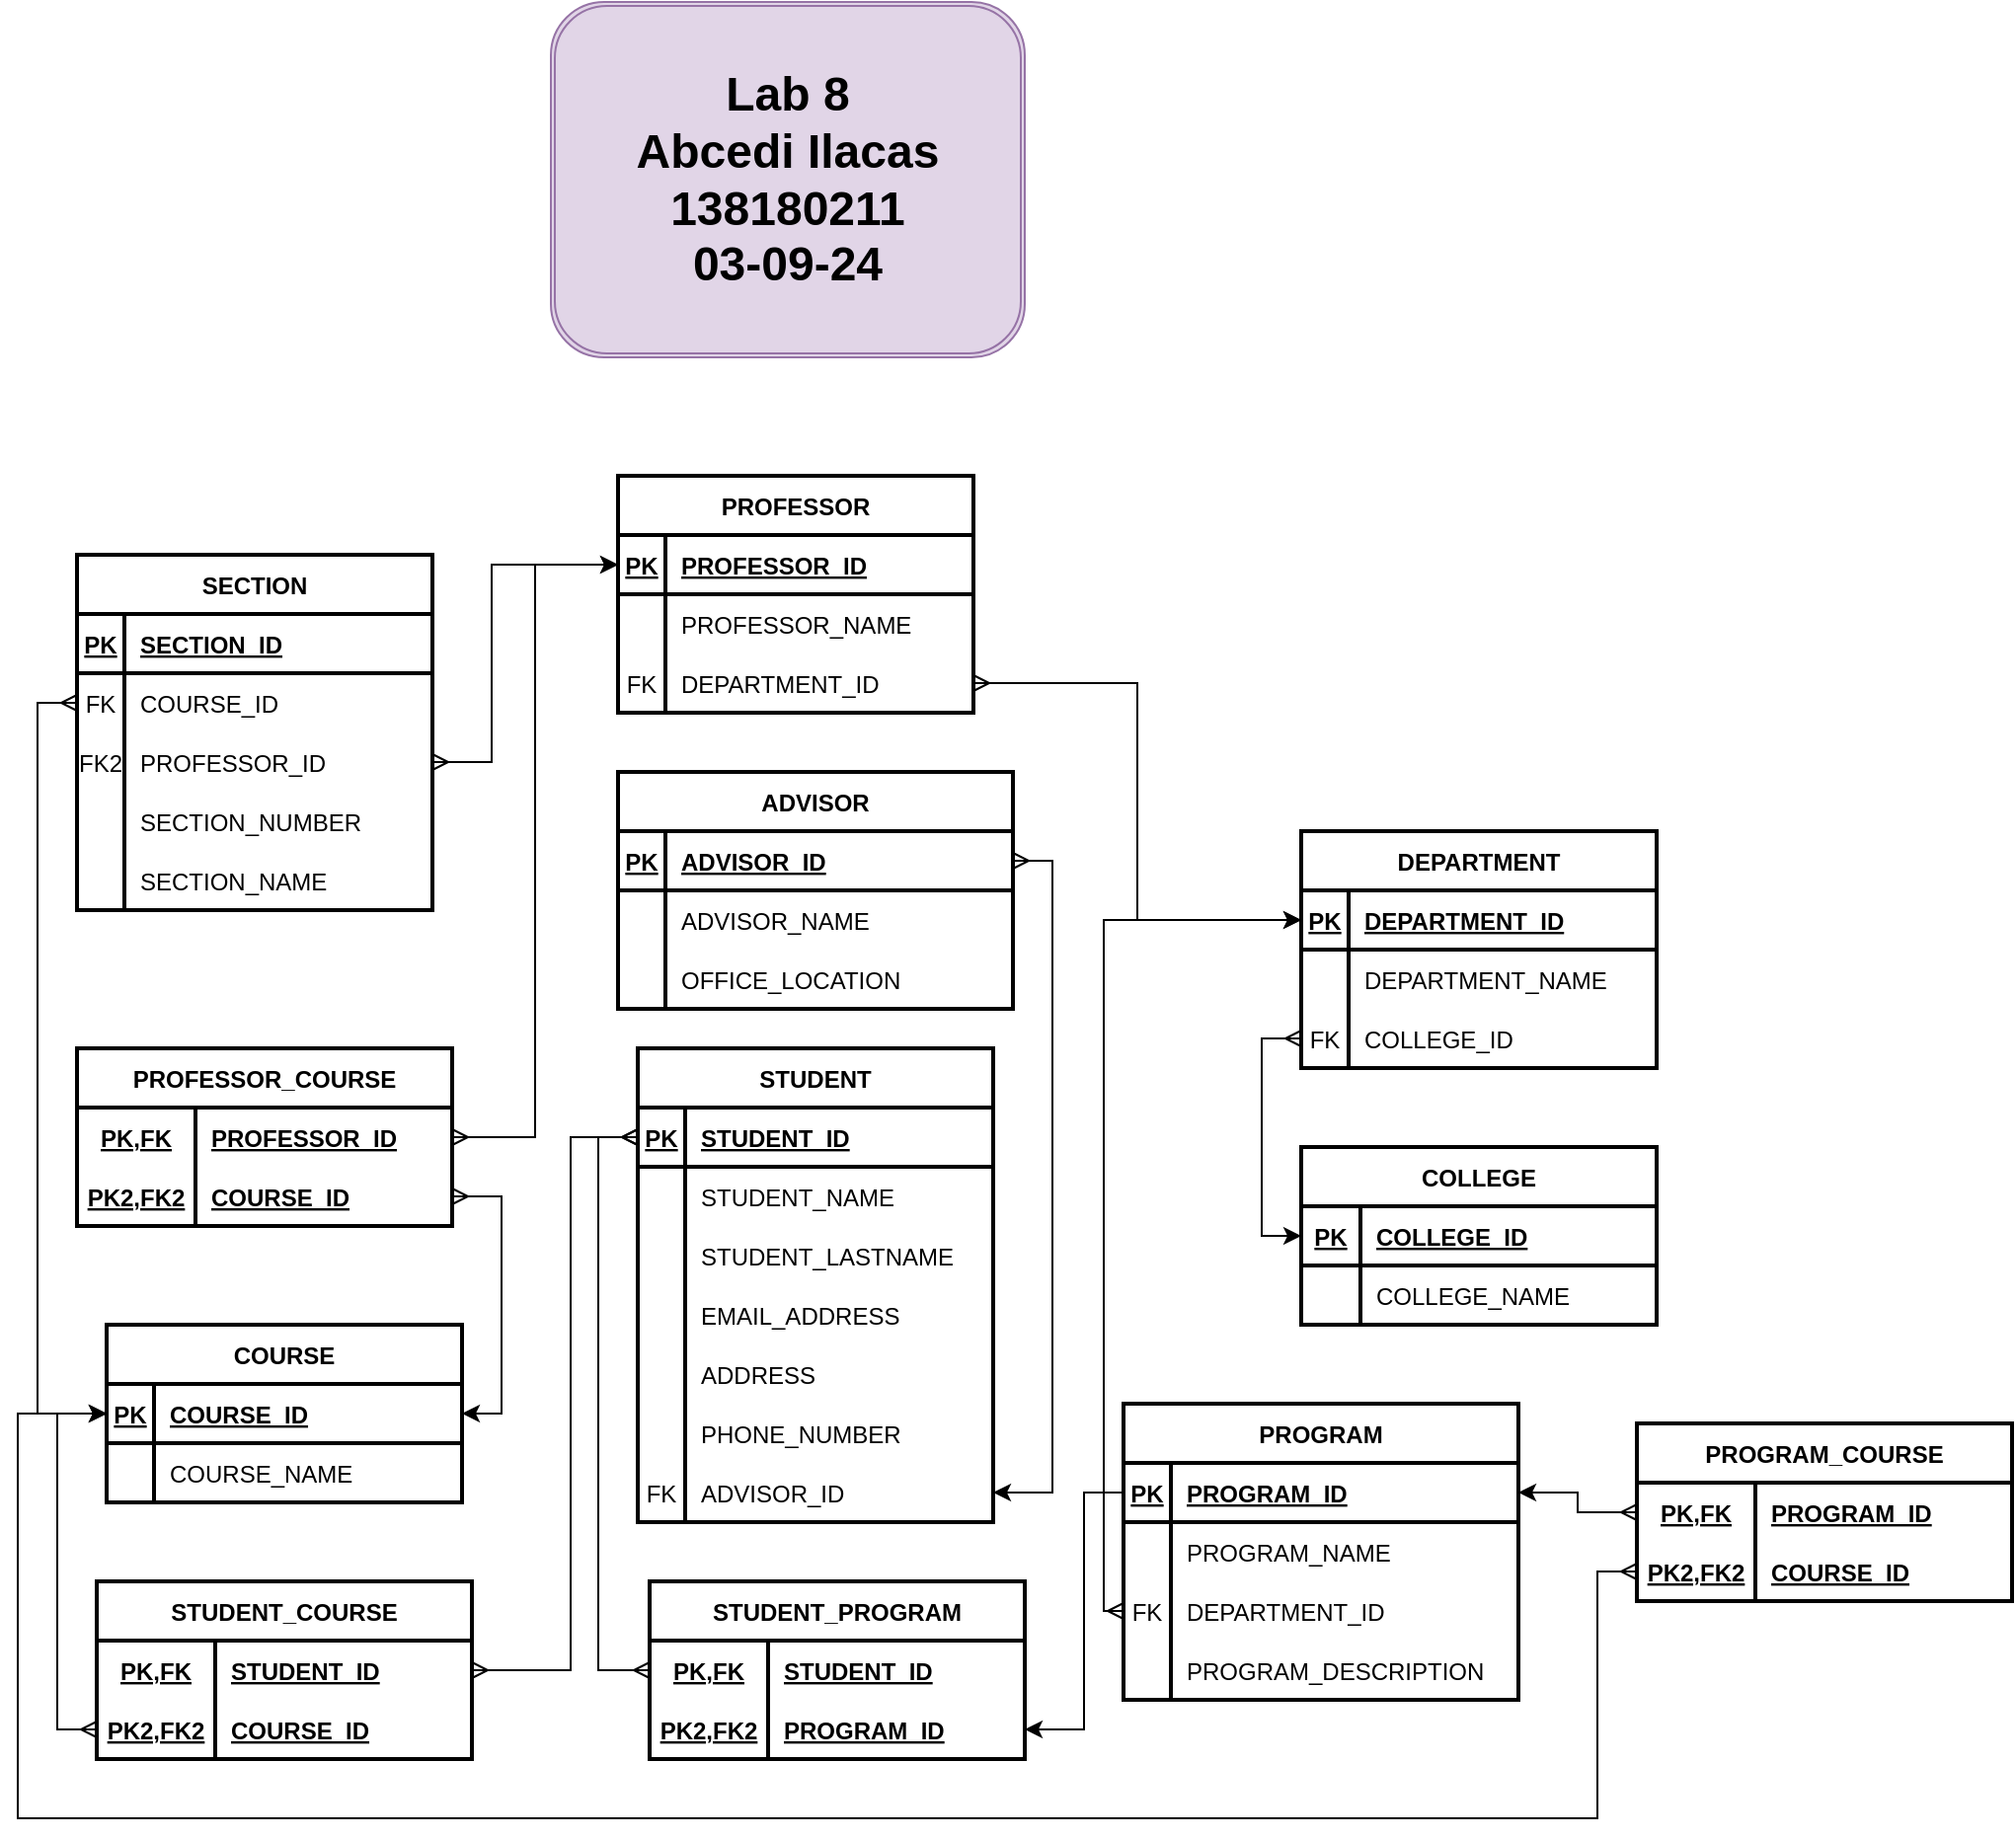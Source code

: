 <mxfile version="24.0.4" type="device">
  <diagram id="C5RBs43oDa-KdzZeNtuy" name="Page-1">
    <mxGraphModel dx="1646" dy="756" grid="1" gridSize="10" guides="1" tooltips="1" connect="1" arrows="1" fold="1" page="1" pageScale="1" pageWidth="827" pageHeight="1169" math="0" shadow="0">
      <root>
        <mxCell id="WIyWlLk6GJQsqaUBKTNV-0" />
        <mxCell id="WIyWlLk6GJQsqaUBKTNV-1" parent="WIyWlLk6GJQsqaUBKTNV-0" />
        <mxCell id="GXKGaHelufRO0PGXP1pO-20" value="&lt;h1&gt;Lab 8&lt;br&gt;Abcedi Ilacas&lt;br&gt;138180211&lt;br&gt;03-09-24&lt;/h1&gt;" style="shape=ext;double=1;rounded=1;whiteSpace=wrap;html=1;fillColor=#e1d5e7;strokeColor=#9673a6;fontStyle=0" parent="WIyWlLk6GJQsqaUBKTNV-1" vertex="1">
          <mxGeometry x="650" y="40" width="240" height="180" as="geometry" />
        </mxCell>
        <mxCell id="GXKGaHelufRO0PGXP1pO-171" value="COLLEGE" style="shape=table;startSize=30;container=1;collapsible=1;childLayout=tableLayout;fixedRows=1;rowLines=0;fontStyle=1;align=center;resizeLast=1;fontSize=12;strokeWidth=2;fillColor=none;" parent="WIyWlLk6GJQsqaUBKTNV-1" vertex="1">
          <mxGeometry x="1030" y="620" width="180" height="90" as="geometry" />
        </mxCell>
        <mxCell id="GXKGaHelufRO0PGXP1pO-172" value="" style="shape=tableRow;horizontal=0;startSize=0;swimlaneHead=0;swimlaneBody=0;fillColor=none;collapsible=0;dropTarget=0;points=[[0,0.5],[1,0.5]];portConstraint=eastwest;top=0;left=0;right=0;bottom=1;fontSize=12;strokeWidth=2;fontStyle=1" parent="GXKGaHelufRO0PGXP1pO-171" vertex="1">
          <mxGeometry y="30" width="180" height="30" as="geometry" />
        </mxCell>
        <mxCell id="GXKGaHelufRO0PGXP1pO-173" value="PK" style="shape=partialRectangle;connectable=0;fillColor=none;top=0;left=0;bottom=0;right=0;fontStyle=5;overflow=hidden;fontSize=12;strokeWidth=2;" parent="GXKGaHelufRO0PGXP1pO-172" vertex="1">
          <mxGeometry width="30" height="30" as="geometry">
            <mxRectangle width="30" height="30" as="alternateBounds" />
          </mxGeometry>
        </mxCell>
        <mxCell id="GXKGaHelufRO0PGXP1pO-174" value="COLLEGE_ID" style="shape=partialRectangle;connectable=0;fillColor=none;top=0;left=0;bottom=0;right=0;align=left;spacingLeft=6;fontStyle=5;overflow=hidden;fontSize=12;strokeWidth=2;" parent="GXKGaHelufRO0PGXP1pO-172" vertex="1">
          <mxGeometry x="30" width="150" height="30" as="geometry">
            <mxRectangle width="150" height="30" as="alternateBounds" />
          </mxGeometry>
        </mxCell>
        <mxCell id="GXKGaHelufRO0PGXP1pO-175" value="" style="shape=tableRow;horizontal=0;startSize=0;swimlaneHead=0;swimlaneBody=0;fillColor=none;collapsible=0;dropTarget=0;points=[[0,0.5],[1,0.5]];portConstraint=eastwest;top=0;left=0;right=0;bottom=0;fontSize=12;strokeWidth=2;fontStyle=0" parent="GXKGaHelufRO0PGXP1pO-171" vertex="1">
          <mxGeometry y="60" width="180" height="30" as="geometry" />
        </mxCell>
        <mxCell id="GXKGaHelufRO0PGXP1pO-176" value="" style="shape=partialRectangle;connectable=0;fillColor=none;top=0;left=0;bottom=0;right=0;editable=1;overflow=hidden;fontSize=12;strokeWidth=2;fontStyle=0" parent="GXKGaHelufRO0PGXP1pO-175" vertex="1">
          <mxGeometry width="30" height="30" as="geometry">
            <mxRectangle width="30" height="30" as="alternateBounds" />
          </mxGeometry>
        </mxCell>
        <mxCell id="GXKGaHelufRO0PGXP1pO-177" value="COLLEGE_NAME" style="shape=partialRectangle;connectable=0;fillColor=none;top=0;left=0;bottom=0;right=0;align=left;spacingLeft=6;overflow=hidden;fontSize=12;strokeWidth=2;fontStyle=0" parent="GXKGaHelufRO0PGXP1pO-175" vertex="1">
          <mxGeometry x="30" width="150" height="30" as="geometry">
            <mxRectangle width="150" height="30" as="alternateBounds" />
          </mxGeometry>
        </mxCell>
        <mxCell id="D0EyxFfddlVnasIQe5Lu-25" value="DEPARTMENT" style="shape=table;startSize=30;container=1;collapsible=1;childLayout=tableLayout;fixedRows=1;rowLines=0;fontStyle=1;align=center;resizeLast=1;strokeWidth=2;fillColor=none;" parent="WIyWlLk6GJQsqaUBKTNV-1" vertex="1">
          <mxGeometry x="1030" y="460" width="180" height="120.0" as="geometry" />
        </mxCell>
        <mxCell id="D0EyxFfddlVnasIQe5Lu-26" value="" style="shape=tableRow;horizontal=0;startSize=0;swimlaneHead=0;swimlaneBody=0;fillColor=none;collapsible=0;dropTarget=0;points=[[0,0.5],[1,0.5]];portConstraint=eastwest;top=0;left=0;right=0;bottom=1;strokeWidth=2;fontStyle=0" parent="D0EyxFfddlVnasIQe5Lu-25" vertex="1">
          <mxGeometry y="30" width="180" height="30" as="geometry" />
        </mxCell>
        <mxCell id="D0EyxFfddlVnasIQe5Lu-27" value="PK" style="shape=partialRectangle;connectable=0;fillColor=none;top=0;left=0;bottom=0;right=0;fontStyle=5;overflow=hidden;strokeWidth=2;" parent="D0EyxFfddlVnasIQe5Lu-26" vertex="1">
          <mxGeometry width="24" height="30" as="geometry">
            <mxRectangle width="24" height="30" as="alternateBounds" />
          </mxGeometry>
        </mxCell>
        <mxCell id="D0EyxFfddlVnasIQe5Lu-28" value="DEPARTMENT_ID" style="shape=partialRectangle;connectable=0;fillColor=none;top=0;left=0;bottom=0;right=0;align=left;spacingLeft=6;fontStyle=5;overflow=hidden;strokeWidth=2;" parent="D0EyxFfddlVnasIQe5Lu-26" vertex="1">
          <mxGeometry x="24" width="156" height="30" as="geometry">
            <mxRectangle width="156" height="30" as="alternateBounds" />
          </mxGeometry>
        </mxCell>
        <mxCell id="D0EyxFfddlVnasIQe5Lu-29" value="" style="shape=tableRow;horizontal=0;startSize=0;swimlaneHead=0;swimlaneBody=0;fillColor=none;collapsible=0;dropTarget=0;points=[[0,0.5],[1,0.5]];portConstraint=eastwest;top=0;left=0;right=0;bottom=0;strokeWidth=2;fontStyle=0" parent="D0EyxFfddlVnasIQe5Lu-25" vertex="1">
          <mxGeometry y="60" width="180" height="30" as="geometry" />
        </mxCell>
        <mxCell id="D0EyxFfddlVnasIQe5Lu-30" value="" style="shape=partialRectangle;connectable=0;fillColor=none;top=0;left=0;bottom=0;right=0;editable=1;overflow=hidden;strokeWidth=2;fontStyle=0" parent="D0EyxFfddlVnasIQe5Lu-29" vertex="1">
          <mxGeometry width="24" height="30" as="geometry">
            <mxRectangle width="24" height="30" as="alternateBounds" />
          </mxGeometry>
        </mxCell>
        <mxCell id="D0EyxFfddlVnasIQe5Lu-31" value="DEPARTMENT_NAME" style="shape=partialRectangle;connectable=0;fillColor=none;top=0;left=0;bottom=0;right=0;align=left;spacingLeft=6;overflow=hidden;strokeWidth=2;fontStyle=0" parent="D0EyxFfddlVnasIQe5Lu-29" vertex="1">
          <mxGeometry x="24" width="156" height="30" as="geometry">
            <mxRectangle width="156" height="30" as="alternateBounds" />
          </mxGeometry>
        </mxCell>
        <mxCell id="D0EyxFfddlVnasIQe5Lu-32" value="" style="shape=tableRow;horizontal=0;startSize=0;swimlaneHead=0;swimlaneBody=0;fillColor=none;collapsible=0;dropTarget=0;points=[[0,0.5],[1,0.5]];portConstraint=eastwest;top=0;left=0;right=0;bottom=0;strokeWidth=2;fontStyle=0" parent="D0EyxFfddlVnasIQe5Lu-25" vertex="1">
          <mxGeometry y="90" width="180" height="30" as="geometry" />
        </mxCell>
        <mxCell id="D0EyxFfddlVnasIQe5Lu-33" value="FK" style="shape=partialRectangle;connectable=0;fillColor=none;top=0;left=0;bottom=0;right=0;editable=1;overflow=hidden;strokeWidth=2;fontStyle=0" parent="D0EyxFfddlVnasIQe5Lu-32" vertex="1">
          <mxGeometry width="24" height="30" as="geometry">
            <mxRectangle width="24" height="30" as="alternateBounds" />
          </mxGeometry>
        </mxCell>
        <mxCell id="D0EyxFfddlVnasIQe5Lu-34" value="COLLEGE_ID" style="shape=partialRectangle;connectable=0;fillColor=none;top=0;left=0;bottom=0;right=0;align=left;spacingLeft=6;overflow=hidden;strokeWidth=2;fontStyle=0" parent="D0EyxFfddlVnasIQe5Lu-32" vertex="1">
          <mxGeometry x="24" width="156" height="30" as="geometry">
            <mxRectangle width="156" height="30" as="alternateBounds" />
          </mxGeometry>
        </mxCell>
        <mxCell id="D0EyxFfddlVnasIQe5Lu-57" value="PROFESSOR" style="shape=table;startSize=30;container=1;collapsible=1;childLayout=tableLayout;fixedRows=1;rowLines=0;fontStyle=1;align=center;resizeLast=1;strokeWidth=2;fillColor=none;" parent="WIyWlLk6GJQsqaUBKTNV-1" vertex="1">
          <mxGeometry x="684" y="280" width="180" height="120.0" as="geometry" />
        </mxCell>
        <mxCell id="D0EyxFfddlVnasIQe5Lu-58" value="" style="shape=tableRow;horizontal=0;startSize=0;swimlaneHead=0;swimlaneBody=0;fillColor=none;collapsible=0;dropTarget=0;points=[[0,0.5],[1,0.5]];portConstraint=eastwest;top=0;left=0;right=0;bottom=1;strokeWidth=2;fontStyle=0" parent="D0EyxFfddlVnasIQe5Lu-57" vertex="1">
          <mxGeometry y="30" width="180" height="30" as="geometry" />
        </mxCell>
        <mxCell id="D0EyxFfddlVnasIQe5Lu-59" value="PK" style="shape=partialRectangle;connectable=0;fillColor=none;top=0;left=0;bottom=0;right=0;fontStyle=5;overflow=hidden;strokeWidth=2;" parent="D0EyxFfddlVnasIQe5Lu-58" vertex="1">
          <mxGeometry width="24" height="30" as="geometry">
            <mxRectangle width="24" height="30" as="alternateBounds" />
          </mxGeometry>
        </mxCell>
        <mxCell id="D0EyxFfddlVnasIQe5Lu-60" value="PROFESSOR_ID" style="shape=partialRectangle;connectable=0;fillColor=none;top=0;left=0;bottom=0;right=0;align=left;spacingLeft=6;fontStyle=5;overflow=hidden;strokeWidth=2;" parent="D0EyxFfddlVnasIQe5Lu-58" vertex="1">
          <mxGeometry x="24" width="156" height="30" as="geometry">
            <mxRectangle width="156" height="30" as="alternateBounds" />
          </mxGeometry>
        </mxCell>
        <mxCell id="D0EyxFfddlVnasIQe5Lu-61" value="" style="shape=tableRow;horizontal=0;startSize=0;swimlaneHead=0;swimlaneBody=0;fillColor=none;collapsible=0;dropTarget=0;points=[[0,0.5],[1,0.5]];portConstraint=eastwest;top=0;left=0;right=0;bottom=0;strokeWidth=2;fontStyle=0" parent="D0EyxFfddlVnasIQe5Lu-57" vertex="1">
          <mxGeometry y="60" width="180" height="30" as="geometry" />
        </mxCell>
        <mxCell id="D0EyxFfddlVnasIQe5Lu-62" value="" style="shape=partialRectangle;connectable=0;fillColor=none;top=0;left=0;bottom=0;right=0;editable=1;overflow=hidden;strokeWidth=2;fontStyle=0" parent="D0EyxFfddlVnasIQe5Lu-61" vertex="1">
          <mxGeometry width="24" height="30" as="geometry">
            <mxRectangle width="24" height="30" as="alternateBounds" />
          </mxGeometry>
        </mxCell>
        <mxCell id="D0EyxFfddlVnasIQe5Lu-63" value="PROFESSOR_NAME" style="shape=partialRectangle;connectable=0;fillColor=none;top=0;left=0;bottom=0;right=0;align=left;spacingLeft=6;overflow=hidden;strokeWidth=2;fontStyle=0" parent="D0EyxFfddlVnasIQe5Lu-61" vertex="1">
          <mxGeometry x="24" width="156" height="30" as="geometry">
            <mxRectangle width="156" height="30" as="alternateBounds" />
          </mxGeometry>
        </mxCell>
        <mxCell id="D0EyxFfddlVnasIQe5Lu-64" value="" style="shape=tableRow;horizontal=0;startSize=0;swimlaneHead=0;swimlaneBody=0;fillColor=none;collapsible=0;dropTarget=0;points=[[0,0.5],[1,0.5]];portConstraint=eastwest;top=0;left=0;right=0;bottom=0;strokeWidth=2;fontStyle=0" parent="D0EyxFfddlVnasIQe5Lu-57" vertex="1">
          <mxGeometry y="90" width="180" height="30" as="geometry" />
        </mxCell>
        <mxCell id="D0EyxFfddlVnasIQe5Lu-65" value="FK" style="shape=partialRectangle;connectable=0;fillColor=none;top=0;left=0;bottom=0;right=0;editable=1;overflow=hidden;strokeWidth=2;fontStyle=0" parent="D0EyxFfddlVnasIQe5Lu-64" vertex="1">
          <mxGeometry width="24" height="30" as="geometry">
            <mxRectangle width="24" height="30" as="alternateBounds" />
          </mxGeometry>
        </mxCell>
        <mxCell id="D0EyxFfddlVnasIQe5Lu-66" value="DEPARTMENT_ID" style="shape=partialRectangle;connectable=0;fillColor=none;top=0;left=0;bottom=0;right=0;align=left;spacingLeft=6;overflow=hidden;strokeWidth=2;fontStyle=0" parent="D0EyxFfddlVnasIQe5Lu-64" vertex="1">
          <mxGeometry x="24" width="156" height="30" as="geometry">
            <mxRectangle width="156" height="30" as="alternateBounds" />
          </mxGeometry>
        </mxCell>
        <mxCell id="D0EyxFfddlVnasIQe5Lu-117" value="SECTION" style="shape=table;startSize=30;container=1;collapsible=1;childLayout=tableLayout;fixedRows=1;rowLines=0;fontStyle=1;align=center;resizeLast=1;strokeWidth=2;fillColor=none;movable=1;resizable=1;rotatable=1;deletable=1;editable=1;locked=0;connectable=1;" parent="WIyWlLk6GJQsqaUBKTNV-1" vertex="1">
          <mxGeometry x="410" y="320" width="180" height="180.0" as="geometry" />
        </mxCell>
        <mxCell id="D0EyxFfddlVnasIQe5Lu-118" value="" style="shape=tableRow;horizontal=0;startSize=0;swimlaneHead=0;swimlaneBody=0;fillColor=none;collapsible=0;dropTarget=0;points=[[0,0.5],[1,0.5]];portConstraint=eastwest;top=0;left=0;right=0;bottom=1;strokeWidth=2;fontStyle=0;movable=1;resizable=1;rotatable=1;deletable=1;editable=1;locked=0;connectable=1;" parent="D0EyxFfddlVnasIQe5Lu-117" vertex="1">
          <mxGeometry y="30" width="180" height="30" as="geometry" />
        </mxCell>
        <mxCell id="D0EyxFfddlVnasIQe5Lu-119" value="PK" style="shape=partialRectangle;connectable=1;fillColor=none;top=0;left=0;bottom=0;right=0;fontStyle=5;overflow=hidden;strokeWidth=2;movable=1;resizable=1;rotatable=1;deletable=1;editable=1;locked=0;" parent="D0EyxFfddlVnasIQe5Lu-118" vertex="1">
          <mxGeometry width="24" height="30" as="geometry">
            <mxRectangle width="24" height="30" as="alternateBounds" />
          </mxGeometry>
        </mxCell>
        <mxCell id="D0EyxFfddlVnasIQe5Lu-120" value="SECTION_ID" style="shape=partialRectangle;connectable=1;fillColor=none;top=0;left=0;bottom=0;right=0;align=left;spacingLeft=6;fontStyle=5;overflow=hidden;strokeWidth=2;movable=1;resizable=1;rotatable=1;deletable=1;editable=1;locked=0;" parent="D0EyxFfddlVnasIQe5Lu-118" vertex="1">
          <mxGeometry x="24" width="156" height="30" as="geometry">
            <mxRectangle width="156" height="30" as="alternateBounds" />
          </mxGeometry>
        </mxCell>
        <mxCell id="D0EyxFfddlVnasIQe5Lu-121" value="" style="shape=tableRow;horizontal=0;startSize=0;swimlaneHead=0;swimlaneBody=0;fillColor=none;collapsible=0;dropTarget=0;points=[[0,0.5],[1,0.5]];portConstraint=eastwest;top=0;left=0;right=0;bottom=0;strokeWidth=2;fontStyle=0;movable=1;resizable=1;rotatable=1;deletable=1;editable=1;locked=0;connectable=1;" parent="D0EyxFfddlVnasIQe5Lu-117" vertex="1">
          <mxGeometry y="60" width="180" height="30" as="geometry" />
        </mxCell>
        <mxCell id="D0EyxFfddlVnasIQe5Lu-122" value="FK" style="shape=partialRectangle;connectable=1;fillColor=none;top=0;left=0;bottom=0;right=0;editable=1;overflow=hidden;strokeWidth=2;fontStyle=0;movable=1;resizable=1;rotatable=1;deletable=1;locked=0;" parent="D0EyxFfddlVnasIQe5Lu-121" vertex="1">
          <mxGeometry width="24" height="30" as="geometry">
            <mxRectangle width="24" height="30" as="alternateBounds" />
          </mxGeometry>
        </mxCell>
        <mxCell id="D0EyxFfddlVnasIQe5Lu-123" value="COURSE_ID" style="shape=partialRectangle;connectable=1;fillColor=none;top=0;left=0;bottom=0;right=0;align=left;spacingLeft=6;overflow=hidden;strokeWidth=2;fontStyle=0;movable=1;resizable=1;rotatable=1;deletable=1;editable=1;locked=0;" parent="D0EyxFfddlVnasIQe5Lu-121" vertex="1">
          <mxGeometry x="24" width="156" height="30" as="geometry">
            <mxRectangle width="156" height="30" as="alternateBounds" />
          </mxGeometry>
        </mxCell>
        <mxCell id="D0EyxFfddlVnasIQe5Lu-124" value="" style="shape=tableRow;horizontal=0;startSize=0;swimlaneHead=0;swimlaneBody=0;fillColor=none;collapsible=0;dropTarget=0;points=[[0,0.5],[1,0.5]];portConstraint=eastwest;top=0;left=0;right=0;bottom=0;strokeWidth=2;fontStyle=0;movable=1;resizable=1;rotatable=1;deletable=1;editable=1;locked=0;connectable=1;" parent="D0EyxFfddlVnasIQe5Lu-117" vertex="1">
          <mxGeometry y="90" width="180" height="30" as="geometry" />
        </mxCell>
        <mxCell id="D0EyxFfddlVnasIQe5Lu-125" value="FK2" style="shape=partialRectangle;connectable=1;fillColor=none;top=0;left=0;bottom=0;right=0;editable=1;overflow=hidden;strokeWidth=2;fontStyle=0;movable=1;resizable=1;rotatable=1;deletable=1;locked=0;" parent="D0EyxFfddlVnasIQe5Lu-124" vertex="1">
          <mxGeometry width="24" height="30" as="geometry">
            <mxRectangle width="24" height="30" as="alternateBounds" />
          </mxGeometry>
        </mxCell>
        <mxCell id="D0EyxFfddlVnasIQe5Lu-126" value="PROFESSOR_ID" style="shape=partialRectangle;connectable=1;fillColor=none;top=0;left=0;bottom=0;right=0;align=left;spacingLeft=6;overflow=hidden;strokeWidth=2;fontStyle=0;movable=1;resizable=1;rotatable=1;deletable=1;editable=1;locked=0;" parent="D0EyxFfddlVnasIQe5Lu-124" vertex="1">
          <mxGeometry x="24" width="156" height="30" as="geometry">
            <mxRectangle width="156" height="30" as="alternateBounds" />
          </mxGeometry>
        </mxCell>
        <mxCell id="D0EyxFfddlVnasIQe5Lu-127" value="" style="shape=tableRow;horizontal=0;startSize=0;swimlaneHead=0;swimlaneBody=0;fillColor=none;collapsible=0;dropTarget=0;points=[[0,0.5],[1,0.5]];portConstraint=eastwest;top=0;left=0;right=0;bottom=0;strokeWidth=2;fontStyle=0;movable=1;resizable=1;rotatable=1;deletable=1;editable=1;locked=0;connectable=1;" parent="D0EyxFfddlVnasIQe5Lu-117" vertex="1">
          <mxGeometry y="120" width="180" height="30" as="geometry" />
        </mxCell>
        <mxCell id="D0EyxFfddlVnasIQe5Lu-128" value="" style="shape=partialRectangle;connectable=1;fillColor=none;top=0;left=0;bottom=0;right=0;editable=1;overflow=hidden;strokeWidth=2;fontStyle=0;movable=1;resizable=1;rotatable=1;deletable=1;locked=0;" parent="D0EyxFfddlVnasIQe5Lu-127" vertex="1">
          <mxGeometry width="24" height="30" as="geometry">
            <mxRectangle width="24" height="30" as="alternateBounds" />
          </mxGeometry>
        </mxCell>
        <mxCell id="D0EyxFfddlVnasIQe5Lu-129" value="SECTION_NUMBER" style="shape=partialRectangle;connectable=1;fillColor=none;top=0;left=0;bottom=0;right=0;align=left;spacingLeft=6;overflow=hidden;strokeWidth=2;fontStyle=0;movable=1;resizable=1;rotatable=1;deletable=1;editable=1;locked=0;" parent="D0EyxFfddlVnasIQe5Lu-127" vertex="1">
          <mxGeometry x="24" width="156" height="30" as="geometry">
            <mxRectangle width="156" height="30" as="alternateBounds" />
          </mxGeometry>
        </mxCell>
        <mxCell id="D0EyxFfddlVnasIQe5Lu-130" value="" style="shape=tableRow;horizontal=0;startSize=0;swimlaneHead=0;swimlaneBody=0;fillColor=none;collapsible=0;dropTarget=0;points=[[0,0.5],[1,0.5]];portConstraint=eastwest;top=0;left=0;right=0;bottom=0;strokeWidth=2;fontStyle=0;movable=1;resizable=1;rotatable=1;deletable=1;editable=1;locked=0;connectable=1;" parent="D0EyxFfddlVnasIQe5Lu-117" vertex="1">
          <mxGeometry y="150" width="180" height="30" as="geometry" />
        </mxCell>
        <mxCell id="D0EyxFfddlVnasIQe5Lu-131" value="" style="shape=partialRectangle;connectable=1;fillColor=none;top=0;left=0;bottom=0;right=0;editable=1;overflow=hidden;strokeWidth=2;fontStyle=0;movable=1;resizable=1;rotatable=1;deletable=1;locked=0;" parent="D0EyxFfddlVnasIQe5Lu-130" vertex="1">
          <mxGeometry width="24" height="30" as="geometry">
            <mxRectangle width="24" height="30" as="alternateBounds" />
          </mxGeometry>
        </mxCell>
        <mxCell id="D0EyxFfddlVnasIQe5Lu-132" value="SECTION_NAME" style="shape=partialRectangle;connectable=1;fillColor=none;top=0;left=0;bottom=0;right=0;align=left;spacingLeft=6;overflow=hidden;strokeWidth=2;fontStyle=0;movable=1;resizable=1;rotatable=1;deletable=1;editable=1;locked=0;" parent="D0EyxFfddlVnasIQe5Lu-130" vertex="1">
          <mxGeometry x="24" width="156" height="30" as="geometry">
            <mxRectangle width="156" height="30" as="alternateBounds" />
          </mxGeometry>
        </mxCell>
        <mxCell id="D0EyxFfddlVnasIQe5Lu-189" value="PROGRAM" style="shape=table;startSize=30;container=1;collapsible=1;childLayout=tableLayout;fixedRows=1;rowLines=0;fontStyle=1;align=center;resizeLast=1;strokeWidth=2;fillColor=none;movable=1;resizable=1;rotatable=1;deletable=1;editable=1;locked=0;connectable=1;" parent="WIyWlLk6GJQsqaUBKTNV-1" vertex="1">
          <mxGeometry x="940" y="750" width="200" height="150" as="geometry" />
        </mxCell>
        <mxCell id="D0EyxFfddlVnasIQe5Lu-190" value="" style="shape=tableRow;horizontal=0;startSize=0;swimlaneHead=0;swimlaneBody=0;fillColor=none;collapsible=0;dropTarget=0;points=[[0,0.5],[1,0.5]];portConstraint=eastwest;top=0;left=0;right=0;bottom=1;strokeWidth=2;fontStyle=0;movable=1;resizable=1;rotatable=1;deletable=1;editable=1;locked=0;connectable=1;" parent="D0EyxFfddlVnasIQe5Lu-189" vertex="1">
          <mxGeometry y="30" width="200" height="30" as="geometry" />
        </mxCell>
        <mxCell id="D0EyxFfddlVnasIQe5Lu-191" value="PK" style="shape=partialRectangle;connectable=1;fillColor=none;top=0;left=0;bottom=0;right=0;fontStyle=5;overflow=hidden;strokeWidth=2;movable=1;resizable=1;rotatable=1;deletable=1;editable=1;locked=0;" parent="D0EyxFfddlVnasIQe5Lu-190" vertex="1">
          <mxGeometry width="24" height="30" as="geometry">
            <mxRectangle width="24" height="30" as="alternateBounds" />
          </mxGeometry>
        </mxCell>
        <mxCell id="D0EyxFfddlVnasIQe5Lu-192" value="PROGRAM_ID" style="shape=partialRectangle;connectable=1;fillColor=none;top=0;left=0;bottom=0;right=0;align=left;spacingLeft=6;fontStyle=5;overflow=hidden;strokeWidth=2;movable=1;resizable=1;rotatable=1;deletable=1;editable=1;locked=0;" parent="D0EyxFfddlVnasIQe5Lu-190" vertex="1">
          <mxGeometry x="24" width="176" height="30" as="geometry">
            <mxRectangle width="176" height="30" as="alternateBounds" />
          </mxGeometry>
        </mxCell>
        <mxCell id="D0EyxFfddlVnasIQe5Lu-193" value="" style="shape=tableRow;horizontal=0;startSize=0;swimlaneHead=0;swimlaneBody=0;fillColor=none;collapsible=0;dropTarget=0;points=[[0,0.5],[1,0.5]];portConstraint=eastwest;top=0;left=0;right=0;bottom=0;strokeWidth=2;fontStyle=0;movable=1;resizable=1;rotatable=1;deletable=1;editable=1;locked=0;connectable=1;" parent="D0EyxFfddlVnasIQe5Lu-189" vertex="1">
          <mxGeometry y="60" width="200" height="30" as="geometry" />
        </mxCell>
        <mxCell id="D0EyxFfddlVnasIQe5Lu-194" value="" style="shape=partialRectangle;connectable=1;fillColor=none;top=0;left=0;bottom=0;right=0;editable=1;overflow=hidden;strokeWidth=2;fontStyle=0;movable=1;resizable=1;rotatable=1;deletable=1;locked=0;" parent="D0EyxFfddlVnasIQe5Lu-193" vertex="1">
          <mxGeometry width="24" height="30" as="geometry">
            <mxRectangle width="24" height="30" as="alternateBounds" />
          </mxGeometry>
        </mxCell>
        <mxCell id="D0EyxFfddlVnasIQe5Lu-195" value="PROGRAM_NAME" style="shape=partialRectangle;connectable=1;fillColor=none;top=0;left=0;bottom=0;right=0;align=left;spacingLeft=6;overflow=hidden;strokeWidth=2;fontStyle=0;movable=1;resizable=1;rotatable=1;deletable=1;editable=1;locked=0;" parent="D0EyxFfddlVnasIQe5Lu-193" vertex="1">
          <mxGeometry x="24" width="176" height="30" as="geometry">
            <mxRectangle width="176" height="30" as="alternateBounds" />
          </mxGeometry>
        </mxCell>
        <mxCell id="D0EyxFfddlVnasIQe5Lu-196" value="" style="shape=tableRow;horizontal=0;startSize=0;swimlaneHead=0;swimlaneBody=0;fillColor=none;collapsible=0;dropTarget=0;points=[[0,0.5],[1,0.5]];portConstraint=eastwest;top=0;left=0;right=0;bottom=0;strokeWidth=2;fontStyle=0;movable=1;resizable=1;rotatable=1;deletable=1;editable=1;locked=0;connectable=1;" parent="D0EyxFfddlVnasIQe5Lu-189" vertex="1">
          <mxGeometry y="90" width="200" height="30" as="geometry" />
        </mxCell>
        <mxCell id="D0EyxFfddlVnasIQe5Lu-197" value="FK" style="shape=partialRectangle;connectable=1;fillColor=none;top=0;left=0;bottom=0;right=0;editable=1;overflow=hidden;strokeWidth=2;fontStyle=0;movable=1;resizable=1;rotatable=1;deletable=1;locked=0;" parent="D0EyxFfddlVnasIQe5Lu-196" vertex="1">
          <mxGeometry width="24" height="30" as="geometry">
            <mxRectangle width="24" height="30" as="alternateBounds" />
          </mxGeometry>
        </mxCell>
        <mxCell id="D0EyxFfddlVnasIQe5Lu-198" value="DEPARTMENT_ID" style="shape=partialRectangle;connectable=1;fillColor=none;top=0;left=0;bottom=0;right=0;align=left;spacingLeft=6;overflow=hidden;strokeWidth=2;fontStyle=0;movable=1;resizable=1;rotatable=1;deletable=1;editable=1;locked=0;" parent="D0EyxFfddlVnasIQe5Lu-196" vertex="1">
          <mxGeometry x="24" width="176" height="30" as="geometry">
            <mxRectangle width="176" height="30" as="alternateBounds" />
          </mxGeometry>
        </mxCell>
        <mxCell id="D0EyxFfddlVnasIQe5Lu-199" value="" style="shape=tableRow;horizontal=0;startSize=0;swimlaneHead=0;swimlaneBody=0;fillColor=none;collapsible=0;dropTarget=0;points=[[0,0.5],[1,0.5]];portConstraint=eastwest;top=0;left=0;right=0;bottom=0;strokeWidth=2;fontStyle=0;movable=1;resizable=1;rotatable=1;deletable=1;editable=1;locked=0;connectable=1;" parent="D0EyxFfddlVnasIQe5Lu-189" vertex="1">
          <mxGeometry y="120" width="200" height="30" as="geometry" />
        </mxCell>
        <mxCell id="D0EyxFfddlVnasIQe5Lu-200" value="" style="shape=partialRectangle;connectable=1;fillColor=none;top=0;left=0;bottom=0;right=0;editable=1;overflow=hidden;strokeWidth=2;fontStyle=0;movable=1;resizable=1;rotatable=1;deletable=1;locked=0;" parent="D0EyxFfddlVnasIQe5Lu-199" vertex="1">
          <mxGeometry width="24" height="30" as="geometry">
            <mxRectangle width="24" height="30" as="alternateBounds" />
          </mxGeometry>
        </mxCell>
        <mxCell id="D0EyxFfddlVnasIQe5Lu-201" value="PROGRAM_DESCRIPTION" style="shape=partialRectangle;connectable=1;fillColor=none;top=0;left=0;bottom=0;right=0;align=left;spacingLeft=6;overflow=hidden;strokeWidth=2;fontStyle=0;movable=1;resizable=1;rotatable=1;deletable=1;editable=1;locked=0;" parent="D0EyxFfddlVnasIQe5Lu-199" vertex="1">
          <mxGeometry x="24" width="176" height="30" as="geometry">
            <mxRectangle width="176" height="30" as="alternateBounds" />
          </mxGeometry>
        </mxCell>
        <mxCell id="D0EyxFfddlVnasIQe5Lu-205" value="COURSE" style="shape=table;startSize=30;container=1;collapsible=1;childLayout=tableLayout;fixedRows=1;rowLines=0;fontStyle=1;align=center;resizeLast=1;strokeWidth=2;fillColor=none;" parent="WIyWlLk6GJQsqaUBKTNV-1" vertex="1">
          <mxGeometry x="425" y="710" width="180" height="90.0" as="geometry" />
        </mxCell>
        <mxCell id="D0EyxFfddlVnasIQe5Lu-206" value="" style="shape=tableRow;horizontal=0;startSize=0;swimlaneHead=0;swimlaneBody=0;fillColor=none;collapsible=0;dropTarget=0;points=[[0,0.5],[1,0.5]];portConstraint=eastwest;top=0;left=0;right=0;bottom=1;strokeWidth=2;fontStyle=0" parent="D0EyxFfddlVnasIQe5Lu-205" vertex="1">
          <mxGeometry y="30" width="180" height="30" as="geometry" />
        </mxCell>
        <mxCell id="D0EyxFfddlVnasIQe5Lu-207" value="PK" style="shape=partialRectangle;connectable=0;fillColor=none;top=0;left=0;bottom=0;right=0;fontStyle=5;overflow=hidden;strokeWidth=2;" parent="D0EyxFfddlVnasIQe5Lu-206" vertex="1">
          <mxGeometry width="24" height="30" as="geometry">
            <mxRectangle width="24" height="30" as="alternateBounds" />
          </mxGeometry>
        </mxCell>
        <mxCell id="D0EyxFfddlVnasIQe5Lu-208" value="COURSE_ID" style="shape=partialRectangle;connectable=0;fillColor=none;top=0;left=0;bottom=0;right=0;align=left;spacingLeft=6;fontStyle=5;overflow=hidden;strokeWidth=2;" parent="D0EyxFfddlVnasIQe5Lu-206" vertex="1">
          <mxGeometry x="24" width="156" height="30" as="geometry">
            <mxRectangle width="156" height="30" as="alternateBounds" />
          </mxGeometry>
        </mxCell>
        <mxCell id="D0EyxFfddlVnasIQe5Lu-209" value="" style="shape=tableRow;horizontal=0;startSize=0;swimlaneHead=0;swimlaneBody=0;fillColor=none;collapsible=0;dropTarget=0;points=[[0,0.5],[1,0.5]];portConstraint=eastwest;top=0;left=0;right=0;bottom=0;strokeWidth=2;fontStyle=0" parent="D0EyxFfddlVnasIQe5Lu-205" vertex="1">
          <mxGeometry y="60" width="180" height="30" as="geometry" />
        </mxCell>
        <mxCell id="D0EyxFfddlVnasIQe5Lu-210" value="" style="shape=partialRectangle;connectable=0;fillColor=none;top=0;left=0;bottom=0;right=0;editable=1;overflow=hidden;strokeWidth=2;fontStyle=0" parent="D0EyxFfddlVnasIQe5Lu-209" vertex="1">
          <mxGeometry width="24" height="30" as="geometry">
            <mxRectangle width="24" height="30" as="alternateBounds" />
          </mxGeometry>
        </mxCell>
        <mxCell id="D0EyxFfddlVnasIQe5Lu-211" value="COURSE_NAME" style="shape=partialRectangle;connectable=0;fillColor=none;top=0;left=0;bottom=0;right=0;align=left;spacingLeft=6;overflow=hidden;strokeWidth=2;fontStyle=0" parent="D0EyxFfddlVnasIQe5Lu-209" vertex="1">
          <mxGeometry x="24" width="156" height="30" as="geometry">
            <mxRectangle width="156" height="30" as="alternateBounds" />
          </mxGeometry>
        </mxCell>
        <mxCell id="D0EyxFfddlVnasIQe5Lu-215" value="ADVISOR" style="shape=table;startSize=30;container=1;collapsible=1;childLayout=tableLayout;fixedRows=1;rowLines=0;fontStyle=1;align=center;resizeLast=1;strokeWidth=2;fillColor=none;movable=1;resizable=1;rotatable=1;deletable=1;editable=1;locked=0;connectable=1;" parent="WIyWlLk6GJQsqaUBKTNV-1" vertex="1">
          <mxGeometry x="684" y="430" width="200" height="120" as="geometry" />
        </mxCell>
        <mxCell id="D0EyxFfddlVnasIQe5Lu-216" value="" style="shape=tableRow;horizontal=0;startSize=0;swimlaneHead=0;swimlaneBody=0;fillColor=none;collapsible=0;dropTarget=0;points=[[0,0.5],[1,0.5]];portConstraint=eastwest;top=0;left=0;right=0;bottom=1;strokeWidth=2;fontStyle=0;movable=1;resizable=1;rotatable=1;deletable=1;editable=1;locked=0;connectable=1;" parent="D0EyxFfddlVnasIQe5Lu-215" vertex="1">
          <mxGeometry y="30" width="200" height="30" as="geometry" />
        </mxCell>
        <mxCell id="D0EyxFfddlVnasIQe5Lu-217" value="PK" style="shape=partialRectangle;connectable=1;fillColor=none;top=0;left=0;bottom=0;right=0;fontStyle=5;overflow=hidden;strokeWidth=2;movable=1;resizable=1;rotatable=1;deletable=1;editable=1;locked=0;" parent="D0EyxFfddlVnasIQe5Lu-216" vertex="1">
          <mxGeometry width="24" height="30" as="geometry">
            <mxRectangle width="24" height="30" as="alternateBounds" />
          </mxGeometry>
        </mxCell>
        <mxCell id="D0EyxFfddlVnasIQe5Lu-218" value="ADVISOR_ID" style="shape=partialRectangle;connectable=1;fillColor=none;top=0;left=0;bottom=0;right=0;align=left;spacingLeft=6;fontStyle=5;overflow=hidden;strokeWidth=2;movable=1;resizable=1;rotatable=1;deletable=1;editable=1;locked=0;" parent="D0EyxFfddlVnasIQe5Lu-216" vertex="1">
          <mxGeometry x="24" width="176" height="30" as="geometry">
            <mxRectangle width="176" height="30" as="alternateBounds" />
          </mxGeometry>
        </mxCell>
        <mxCell id="D0EyxFfddlVnasIQe5Lu-219" value="" style="shape=tableRow;horizontal=0;startSize=0;swimlaneHead=0;swimlaneBody=0;fillColor=none;collapsible=0;dropTarget=0;points=[[0,0.5],[1,0.5]];portConstraint=eastwest;top=0;left=0;right=0;bottom=0;strokeWidth=2;fontStyle=0;movable=1;resizable=1;rotatable=1;deletable=1;editable=1;locked=0;connectable=1;" parent="D0EyxFfddlVnasIQe5Lu-215" vertex="1">
          <mxGeometry y="60" width="200" height="30" as="geometry" />
        </mxCell>
        <mxCell id="D0EyxFfddlVnasIQe5Lu-220" value="" style="shape=partialRectangle;connectable=1;fillColor=none;top=0;left=0;bottom=0;right=0;editable=1;overflow=hidden;strokeWidth=2;fontStyle=0;movable=1;resizable=1;rotatable=1;deletable=1;locked=0;" parent="D0EyxFfddlVnasIQe5Lu-219" vertex="1">
          <mxGeometry width="24" height="30" as="geometry">
            <mxRectangle width="24" height="30" as="alternateBounds" />
          </mxGeometry>
        </mxCell>
        <mxCell id="D0EyxFfddlVnasIQe5Lu-221" value="ADVISOR_NAME" style="shape=partialRectangle;connectable=1;fillColor=none;top=0;left=0;bottom=0;right=0;align=left;spacingLeft=6;overflow=hidden;strokeWidth=2;fontStyle=0;movable=1;resizable=1;rotatable=1;deletable=1;editable=1;locked=0;" parent="D0EyxFfddlVnasIQe5Lu-219" vertex="1">
          <mxGeometry x="24" width="176" height="30" as="geometry">
            <mxRectangle width="176" height="30" as="alternateBounds" />
          </mxGeometry>
        </mxCell>
        <mxCell id="D0EyxFfddlVnasIQe5Lu-225" value="" style="shape=tableRow;horizontal=0;startSize=0;swimlaneHead=0;swimlaneBody=0;fillColor=none;collapsible=0;dropTarget=0;points=[[0,0.5],[1,0.5]];portConstraint=eastwest;top=0;left=0;right=0;bottom=0;strokeWidth=2;fontStyle=0;movable=1;resizable=1;rotatable=1;deletable=1;editable=1;locked=0;connectable=1;" parent="D0EyxFfddlVnasIQe5Lu-215" vertex="1">
          <mxGeometry y="90" width="200" height="30" as="geometry" />
        </mxCell>
        <mxCell id="D0EyxFfddlVnasIQe5Lu-226" value="" style="shape=partialRectangle;connectable=1;fillColor=none;top=0;left=0;bottom=0;right=0;editable=1;overflow=hidden;strokeWidth=2;fontStyle=0;movable=1;resizable=1;rotatable=1;deletable=1;locked=0;" parent="D0EyxFfddlVnasIQe5Lu-225" vertex="1">
          <mxGeometry width="24" height="30" as="geometry">
            <mxRectangle width="24" height="30" as="alternateBounds" />
          </mxGeometry>
        </mxCell>
        <mxCell id="D0EyxFfddlVnasIQe5Lu-227" value="OFFICE_LOCATION" style="shape=partialRectangle;connectable=1;fillColor=none;top=0;left=0;bottom=0;right=0;align=left;spacingLeft=6;overflow=hidden;strokeWidth=2;fontStyle=0;movable=1;resizable=1;rotatable=1;deletable=1;editable=1;locked=0;" parent="D0EyxFfddlVnasIQe5Lu-225" vertex="1">
          <mxGeometry x="24" width="176" height="30" as="geometry">
            <mxRectangle width="176" height="30" as="alternateBounds" />
          </mxGeometry>
        </mxCell>
        <mxCell id="xwv_K506vWrAMag6-esJ-45" style="edgeStyle=orthogonalEdgeStyle;rounded=0;orthogonalLoop=1;jettySize=auto;html=1;exitX=0;exitY=0.5;exitDx=0;exitDy=0;entryX=0;entryY=0.5;entryDx=0;entryDy=0;startArrow=ERmany;startFill=0;endArrow=ERmany;endFill=0;" edge="1" parent="WIyWlLk6GJQsqaUBKTNV-1" source="xwv_K506vWrAMag6-esJ-0" target="xwv_K506vWrAMag6-esJ-56">
          <mxGeometry relative="1" as="geometry">
            <mxPoint x="684" y="645" as="targetPoint" />
          </mxGeometry>
        </mxCell>
        <mxCell id="xwv_K506vWrAMag6-esJ-0" value="STUDENT_PROGRAM" style="shape=table;startSize=30;container=1;collapsible=1;childLayout=tableLayout;fixedRows=1;rowLines=0;fontStyle=1;align=center;resizeLast=1;strokeWidth=2;fillColor=none;" vertex="1" parent="WIyWlLk6GJQsqaUBKTNV-1">
          <mxGeometry x="700" y="840" width="190" height="90" as="geometry" />
        </mxCell>
        <mxCell id="xwv_K506vWrAMag6-esJ-4" value="" style="shape=tableRow;horizontal=0;startSize=0;swimlaneHead=0;swimlaneBody=0;fillColor=none;collapsible=0;dropTarget=0;points=[[0,0.5],[1,0.5]];portConstraint=eastwest;top=0;left=0;right=0;bottom=0;strokeWidth=2;fontStyle=5" vertex="1" parent="xwv_K506vWrAMag6-esJ-0">
          <mxGeometry y="30" width="190" height="30" as="geometry" />
        </mxCell>
        <mxCell id="xwv_K506vWrAMag6-esJ-5" value="PK,FK" style="shape=partialRectangle;connectable=0;fillColor=none;top=0;left=0;bottom=0;right=0;editable=1;overflow=hidden;strokeWidth=2;fontStyle=5" vertex="1" parent="xwv_K506vWrAMag6-esJ-4">
          <mxGeometry width="60" height="30" as="geometry">
            <mxRectangle width="60" height="30" as="alternateBounds" />
          </mxGeometry>
        </mxCell>
        <mxCell id="xwv_K506vWrAMag6-esJ-6" value="STUDENT_ID" style="shape=partialRectangle;connectable=0;fillColor=none;top=0;left=0;bottom=0;right=0;align=left;spacingLeft=6;overflow=hidden;strokeWidth=2;fontStyle=5" vertex="1" parent="xwv_K506vWrAMag6-esJ-4">
          <mxGeometry x="60" width="130" height="30" as="geometry">
            <mxRectangle width="130" height="30" as="alternateBounds" />
          </mxGeometry>
        </mxCell>
        <mxCell id="xwv_K506vWrAMag6-esJ-7" value="" style="shape=tableRow;horizontal=0;startSize=0;swimlaneHead=0;swimlaneBody=0;fillColor=none;collapsible=0;dropTarget=0;points=[[0,0.5],[1,0.5]];portConstraint=eastwest;top=0;left=0;right=0;bottom=0;strokeWidth=2;fontStyle=5" vertex="1" parent="xwv_K506vWrAMag6-esJ-0">
          <mxGeometry y="60" width="190" height="30" as="geometry" />
        </mxCell>
        <mxCell id="xwv_K506vWrAMag6-esJ-8" value="PK2,FK2" style="shape=partialRectangle;connectable=0;fillColor=none;top=0;left=0;bottom=0;right=0;editable=1;overflow=hidden;strokeWidth=2;fontStyle=5" vertex="1" parent="xwv_K506vWrAMag6-esJ-7">
          <mxGeometry width="60" height="30" as="geometry">
            <mxRectangle width="60" height="30" as="alternateBounds" />
          </mxGeometry>
        </mxCell>
        <mxCell id="xwv_K506vWrAMag6-esJ-9" value="PROGRAM_ID" style="shape=partialRectangle;connectable=0;fillColor=none;top=0;left=0;bottom=0;right=0;align=left;spacingLeft=6;overflow=hidden;strokeWidth=2;fontStyle=5" vertex="1" parent="xwv_K506vWrAMag6-esJ-7">
          <mxGeometry x="60" width="130" height="30" as="geometry">
            <mxRectangle width="130" height="30" as="alternateBounds" />
          </mxGeometry>
        </mxCell>
        <mxCell id="xwv_K506vWrAMag6-esJ-10" value="STUDENT_COURSE" style="shape=table;startSize=30;container=1;collapsible=1;childLayout=tableLayout;fixedRows=1;rowLines=0;fontStyle=1;align=center;resizeLast=1;strokeWidth=2;fillColor=none;" vertex="1" parent="WIyWlLk6GJQsqaUBKTNV-1">
          <mxGeometry x="420" y="840" width="190" height="90" as="geometry" />
        </mxCell>
        <mxCell id="xwv_K506vWrAMag6-esJ-11" value="" style="shape=tableRow;horizontal=0;startSize=0;swimlaneHead=0;swimlaneBody=0;fillColor=none;collapsible=0;dropTarget=0;points=[[0,0.5],[1,0.5]];portConstraint=eastwest;top=0;left=0;right=0;bottom=0;strokeWidth=2;fontStyle=5" vertex="1" parent="xwv_K506vWrAMag6-esJ-10">
          <mxGeometry y="30" width="190" height="30" as="geometry" />
        </mxCell>
        <mxCell id="xwv_K506vWrAMag6-esJ-12" value="PK,FK" style="shape=partialRectangle;connectable=0;fillColor=none;top=0;left=0;bottom=0;right=0;editable=1;overflow=hidden;strokeWidth=2;fontStyle=5" vertex="1" parent="xwv_K506vWrAMag6-esJ-11">
          <mxGeometry width="60" height="30" as="geometry">
            <mxRectangle width="60" height="30" as="alternateBounds" />
          </mxGeometry>
        </mxCell>
        <mxCell id="xwv_K506vWrAMag6-esJ-13" value="STUDENT_ID" style="shape=partialRectangle;connectable=0;fillColor=none;top=0;left=0;bottom=0;right=0;align=left;spacingLeft=6;overflow=hidden;strokeWidth=2;fontStyle=5" vertex="1" parent="xwv_K506vWrAMag6-esJ-11">
          <mxGeometry x="60" width="130" height="30" as="geometry">
            <mxRectangle width="130" height="30" as="alternateBounds" />
          </mxGeometry>
        </mxCell>
        <mxCell id="xwv_K506vWrAMag6-esJ-14" value="" style="shape=tableRow;horizontal=0;startSize=0;swimlaneHead=0;swimlaneBody=0;fillColor=none;collapsible=0;dropTarget=0;points=[[0,0.5],[1,0.5]];portConstraint=eastwest;top=0;left=0;right=0;bottom=0;strokeWidth=2;fontStyle=5" vertex="1" parent="xwv_K506vWrAMag6-esJ-10">
          <mxGeometry y="60" width="190" height="30" as="geometry" />
        </mxCell>
        <mxCell id="xwv_K506vWrAMag6-esJ-15" value="PK2,FK2" style="shape=partialRectangle;connectable=0;fillColor=none;top=0;left=0;bottom=0;right=0;editable=1;overflow=hidden;strokeWidth=2;fontStyle=5" vertex="1" parent="xwv_K506vWrAMag6-esJ-14">
          <mxGeometry width="60" height="30" as="geometry">
            <mxRectangle width="60" height="30" as="alternateBounds" />
          </mxGeometry>
        </mxCell>
        <mxCell id="xwv_K506vWrAMag6-esJ-16" value="COURSE_ID" style="shape=partialRectangle;connectable=0;fillColor=none;top=0;left=0;bottom=0;right=0;align=left;spacingLeft=6;overflow=hidden;strokeWidth=2;fontStyle=5" vertex="1" parent="xwv_K506vWrAMag6-esJ-14">
          <mxGeometry x="60" width="130" height="30" as="geometry">
            <mxRectangle width="130" height="30" as="alternateBounds" />
          </mxGeometry>
        </mxCell>
        <mxCell id="xwv_K506vWrAMag6-esJ-17" value="PROGRAM_COURSE" style="shape=table;startSize=30;container=1;collapsible=1;childLayout=tableLayout;fixedRows=1;rowLines=0;fontStyle=1;align=center;resizeLast=1;strokeWidth=2;fillColor=none;" vertex="1" parent="WIyWlLk6GJQsqaUBKTNV-1">
          <mxGeometry x="1200" y="760" width="190" height="90" as="geometry" />
        </mxCell>
        <mxCell id="xwv_K506vWrAMag6-esJ-18" value="" style="shape=tableRow;horizontal=0;startSize=0;swimlaneHead=0;swimlaneBody=0;fillColor=none;collapsible=0;dropTarget=0;points=[[0,0.5],[1,0.5]];portConstraint=eastwest;top=0;left=0;right=0;bottom=0;strokeWidth=2;fontStyle=5" vertex="1" parent="xwv_K506vWrAMag6-esJ-17">
          <mxGeometry y="30" width="190" height="30" as="geometry" />
        </mxCell>
        <mxCell id="xwv_K506vWrAMag6-esJ-19" value="PK,FK" style="shape=partialRectangle;connectable=0;fillColor=none;top=0;left=0;bottom=0;right=0;editable=1;overflow=hidden;strokeWidth=2;fontStyle=5" vertex="1" parent="xwv_K506vWrAMag6-esJ-18">
          <mxGeometry width="60" height="30" as="geometry">
            <mxRectangle width="60" height="30" as="alternateBounds" />
          </mxGeometry>
        </mxCell>
        <mxCell id="xwv_K506vWrAMag6-esJ-20" value="PROGRAM_ID" style="shape=partialRectangle;connectable=0;fillColor=none;top=0;left=0;bottom=0;right=0;align=left;spacingLeft=6;overflow=hidden;strokeWidth=2;fontStyle=5" vertex="1" parent="xwv_K506vWrAMag6-esJ-18">
          <mxGeometry x="60" width="130" height="30" as="geometry">
            <mxRectangle width="130" height="30" as="alternateBounds" />
          </mxGeometry>
        </mxCell>
        <mxCell id="xwv_K506vWrAMag6-esJ-21" value="" style="shape=tableRow;horizontal=0;startSize=0;swimlaneHead=0;swimlaneBody=0;fillColor=none;collapsible=0;dropTarget=0;points=[[0,0.5],[1,0.5]];portConstraint=eastwest;top=0;left=0;right=0;bottom=0;strokeWidth=2;fontStyle=5" vertex="1" parent="xwv_K506vWrAMag6-esJ-17">
          <mxGeometry y="60" width="190" height="30" as="geometry" />
        </mxCell>
        <mxCell id="xwv_K506vWrAMag6-esJ-22" value="PK2,FK2" style="shape=partialRectangle;connectable=0;fillColor=none;top=0;left=0;bottom=0;right=0;editable=1;overflow=hidden;strokeWidth=2;fontStyle=5" vertex="1" parent="xwv_K506vWrAMag6-esJ-21">
          <mxGeometry width="60" height="30" as="geometry">
            <mxRectangle width="60" height="30" as="alternateBounds" />
          </mxGeometry>
        </mxCell>
        <mxCell id="xwv_K506vWrAMag6-esJ-23" value="COURSE_ID" style="shape=partialRectangle;connectable=0;fillColor=none;top=0;left=0;bottom=0;right=0;align=left;spacingLeft=6;overflow=hidden;strokeWidth=2;fontStyle=5" vertex="1" parent="xwv_K506vWrAMag6-esJ-21">
          <mxGeometry x="60" width="130" height="30" as="geometry">
            <mxRectangle width="130" height="30" as="alternateBounds" />
          </mxGeometry>
        </mxCell>
        <mxCell id="xwv_K506vWrAMag6-esJ-24" value="PROFESSOR_COURSE" style="shape=table;startSize=30;container=1;collapsible=1;childLayout=tableLayout;fixedRows=1;rowLines=0;fontStyle=1;align=center;resizeLast=1;strokeWidth=2;fillColor=none;" vertex="1" parent="WIyWlLk6GJQsqaUBKTNV-1">
          <mxGeometry x="410" y="570" width="190" height="90" as="geometry" />
        </mxCell>
        <mxCell id="xwv_K506vWrAMag6-esJ-25" value="" style="shape=tableRow;horizontal=0;startSize=0;swimlaneHead=0;swimlaneBody=0;fillColor=none;collapsible=0;dropTarget=0;points=[[0,0.5],[1,0.5]];portConstraint=eastwest;top=0;left=0;right=0;bottom=0;strokeWidth=2;fontStyle=5" vertex="1" parent="xwv_K506vWrAMag6-esJ-24">
          <mxGeometry y="30" width="190" height="30" as="geometry" />
        </mxCell>
        <mxCell id="xwv_K506vWrAMag6-esJ-26" value="PK,FK" style="shape=partialRectangle;connectable=0;fillColor=none;top=0;left=0;bottom=0;right=0;editable=1;overflow=hidden;strokeWidth=2;fontStyle=5" vertex="1" parent="xwv_K506vWrAMag6-esJ-25">
          <mxGeometry width="60" height="30" as="geometry">
            <mxRectangle width="60" height="30" as="alternateBounds" />
          </mxGeometry>
        </mxCell>
        <mxCell id="xwv_K506vWrAMag6-esJ-27" value="PROFESSOR_ID" style="shape=partialRectangle;connectable=0;fillColor=none;top=0;left=0;bottom=0;right=0;align=left;spacingLeft=6;overflow=hidden;strokeWidth=2;fontStyle=5" vertex="1" parent="xwv_K506vWrAMag6-esJ-25">
          <mxGeometry x="60" width="130" height="30" as="geometry">
            <mxRectangle width="130" height="30" as="alternateBounds" />
          </mxGeometry>
        </mxCell>
        <mxCell id="xwv_K506vWrAMag6-esJ-28" value="" style="shape=tableRow;horizontal=0;startSize=0;swimlaneHead=0;swimlaneBody=0;fillColor=none;collapsible=0;dropTarget=0;points=[[0,0.5],[1,0.5]];portConstraint=eastwest;top=0;left=0;right=0;bottom=0;strokeWidth=2;fontStyle=5" vertex="1" parent="xwv_K506vWrAMag6-esJ-24">
          <mxGeometry y="60" width="190" height="30" as="geometry" />
        </mxCell>
        <mxCell id="xwv_K506vWrAMag6-esJ-29" value="PK2,FK2" style="shape=partialRectangle;connectable=0;fillColor=none;top=0;left=0;bottom=0;right=0;editable=1;overflow=hidden;strokeWidth=2;fontStyle=5" vertex="1" parent="xwv_K506vWrAMag6-esJ-28">
          <mxGeometry width="60" height="30" as="geometry">
            <mxRectangle width="60" height="30" as="alternateBounds" />
          </mxGeometry>
        </mxCell>
        <mxCell id="xwv_K506vWrAMag6-esJ-30" value="COURSE_ID" style="shape=partialRectangle;connectable=0;fillColor=none;top=0;left=0;bottom=0;right=0;align=left;spacingLeft=6;overflow=hidden;strokeWidth=2;fontStyle=5" vertex="1" parent="xwv_K506vWrAMag6-esJ-28">
          <mxGeometry x="60" width="130" height="30" as="geometry">
            <mxRectangle width="130" height="30" as="alternateBounds" />
          </mxGeometry>
        </mxCell>
        <mxCell id="xwv_K506vWrAMag6-esJ-44" style="edgeStyle=orthogonalEdgeStyle;rounded=0;orthogonalLoop=1;jettySize=auto;html=1;exitX=0;exitY=0.5;exitDx=0;exitDy=0;entryX=1;entryY=0.5;entryDx=0;entryDy=0;" edge="1" parent="WIyWlLk6GJQsqaUBKTNV-1" source="D0EyxFfddlVnasIQe5Lu-191" target="xwv_K506vWrAMag6-esJ-7">
          <mxGeometry relative="1" as="geometry">
            <Array as="points">
              <mxPoint x="920" y="795" />
              <mxPoint x="920" y="915" />
            </Array>
          </mxGeometry>
        </mxCell>
        <mxCell id="xwv_K506vWrAMag6-esJ-46" style="edgeStyle=orthogonalEdgeStyle;rounded=0;orthogonalLoop=1;jettySize=auto;html=1;exitX=0;exitY=0.5;exitDx=0;exitDy=0;entryX=1;entryY=0.5;entryDx=0;entryDy=0;startArrow=ERmany;startFill=0;endArrow=ERmany;endFill=0;" edge="1" parent="WIyWlLk6GJQsqaUBKTNV-1" source="xwv_K506vWrAMag6-esJ-56" target="xwv_K506vWrAMag6-esJ-11">
          <mxGeometry relative="1" as="geometry">
            <mxPoint x="684" y="645" as="sourcePoint" />
            <Array as="points">
              <mxPoint x="660" y="615" />
              <mxPoint x="660" y="885" />
            </Array>
          </mxGeometry>
        </mxCell>
        <mxCell id="xwv_K506vWrAMag6-esJ-47" style="edgeStyle=orthogonalEdgeStyle;rounded=0;orthogonalLoop=1;jettySize=auto;html=1;exitX=0;exitY=0.5;exitDx=0;exitDy=0;entryX=0;entryY=0.5;entryDx=0;entryDy=0;startArrow=ERmany;startFill=0;" edge="1" parent="WIyWlLk6GJQsqaUBKTNV-1" source="xwv_K506vWrAMag6-esJ-14" target="D0EyxFfddlVnasIQe5Lu-206">
          <mxGeometry relative="1" as="geometry" />
        </mxCell>
        <mxCell id="xwv_K506vWrAMag6-esJ-50" style="edgeStyle=orthogonalEdgeStyle;rounded=0;orthogonalLoop=1;jettySize=auto;html=1;entryX=0;entryY=0.5;entryDx=0;entryDy=0;exitX=0;exitY=0.5;exitDx=0;exitDy=0;startArrow=ERmany;startFill=0;" edge="1" parent="WIyWlLk6GJQsqaUBKTNV-1" source="xwv_K506vWrAMag6-esJ-21" target="D0EyxFfddlVnasIQe5Lu-205">
          <mxGeometry relative="1" as="geometry">
            <Array as="points">
              <mxPoint x="1180" y="835" />
              <mxPoint x="1180" y="960" />
              <mxPoint x="380" y="960" />
              <mxPoint x="380" y="755" />
            </Array>
          </mxGeometry>
        </mxCell>
        <mxCell id="xwv_K506vWrAMag6-esJ-54" style="edgeStyle=orthogonalEdgeStyle;rounded=0;orthogonalLoop=1;jettySize=auto;html=1;entryX=1;entryY=0.5;entryDx=0;entryDy=0;startArrow=classic;startFill=1;endArrow=ERmany;endFill=0;" edge="1" parent="WIyWlLk6GJQsqaUBKTNV-1" source="D0EyxFfddlVnasIQe5Lu-58" target="D0EyxFfddlVnasIQe5Lu-124">
          <mxGeometry relative="1" as="geometry">
            <Array as="points">
              <mxPoint x="620" y="325" />
              <mxPoint x="620" y="425" />
            </Array>
          </mxGeometry>
        </mxCell>
        <mxCell id="xwv_K506vWrAMag6-esJ-55" value="STUDENT" style="shape=table;startSize=30;container=1;collapsible=1;childLayout=tableLayout;fixedRows=1;rowLines=0;fontStyle=1;align=center;resizeLast=1;strokeWidth=2;fillColor=none;" vertex="1" parent="WIyWlLk6GJQsqaUBKTNV-1">
          <mxGeometry x="694" y="570" width="180" height="240.0" as="geometry" />
        </mxCell>
        <mxCell id="xwv_K506vWrAMag6-esJ-56" value="" style="shape=tableRow;horizontal=0;startSize=0;swimlaneHead=0;swimlaneBody=0;fillColor=none;collapsible=0;dropTarget=0;points=[[0,0.5],[1,0.5]];portConstraint=eastwest;top=0;left=0;right=0;bottom=1;strokeWidth=2;fontStyle=0" vertex="1" parent="xwv_K506vWrAMag6-esJ-55">
          <mxGeometry y="30" width="180" height="30" as="geometry" />
        </mxCell>
        <mxCell id="xwv_K506vWrAMag6-esJ-57" value="PK" style="shape=partialRectangle;connectable=0;fillColor=none;top=0;left=0;bottom=0;right=0;fontStyle=5;overflow=hidden;strokeWidth=2;" vertex="1" parent="xwv_K506vWrAMag6-esJ-56">
          <mxGeometry width="24" height="30" as="geometry">
            <mxRectangle width="24" height="30" as="alternateBounds" />
          </mxGeometry>
        </mxCell>
        <mxCell id="xwv_K506vWrAMag6-esJ-58" value="STUDENT_ID" style="shape=partialRectangle;connectable=0;fillColor=none;top=0;left=0;bottom=0;right=0;align=left;spacingLeft=6;fontStyle=5;overflow=hidden;strokeWidth=2;" vertex="1" parent="xwv_K506vWrAMag6-esJ-56">
          <mxGeometry x="24" width="156" height="30" as="geometry">
            <mxRectangle width="156" height="30" as="alternateBounds" />
          </mxGeometry>
        </mxCell>
        <mxCell id="xwv_K506vWrAMag6-esJ-59" value="" style="shape=tableRow;horizontal=0;startSize=0;swimlaneHead=0;swimlaneBody=0;fillColor=none;collapsible=0;dropTarget=0;points=[[0,0.5],[1,0.5]];portConstraint=eastwest;top=0;left=0;right=0;bottom=0;strokeWidth=2;fontStyle=0" vertex="1" parent="xwv_K506vWrAMag6-esJ-55">
          <mxGeometry y="60" width="180" height="30" as="geometry" />
        </mxCell>
        <mxCell id="xwv_K506vWrAMag6-esJ-60" value="" style="shape=partialRectangle;connectable=0;fillColor=none;top=0;left=0;bottom=0;right=0;editable=1;overflow=hidden;strokeWidth=2;fontStyle=0" vertex="1" parent="xwv_K506vWrAMag6-esJ-59">
          <mxGeometry width="24" height="30" as="geometry">
            <mxRectangle width="24" height="30" as="alternateBounds" />
          </mxGeometry>
        </mxCell>
        <mxCell id="xwv_K506vWrAMag6-esJ-61" value="STUDENT_NAME" style="shape=partialRectangle;connectable=0;fillColor=none;top=0;left=0;bottom=0;right=0;align=left;spacingLeft=6;overflow=hidden;strokeWidth=2;fontStyle=0" vertex="1" parent="xwv_K506vWrAMag6-esJ-59">
          <mxGeometry x="24" width="156" height="30" as="geometry">
            <mxRectangle width="156" height="30" as="alternateBounds" />
          </mxGeometry>
        </mxCell>
        <mxCell id="xwv_K506vWrAMag6-esJ-62" value="" style="shape=tableRow;horizontal=0;startSize=0;swimlaneHead=0;swimlaneBody=0;fillColor=none;collapsible=0;dropTarget=0;points=[[0,0.5],[1,0.5]];portConstraint=eastwest;top=0;left=0;right=0;bottom=0;strokeWidth=2;fontStyle=0" vertex="1" parent="xwv_K506vWrAMag6-esJ-55">
          <mxGeometry y="90" width="180" height="30" as="geometry" />
        </mxCell>
        <mxCell id="xwv_K506vWrAMag6-esJ-63" value="" style="shape=partialRectangle;connectable=0;fillColor=none;top=0;left=0;bottom=0;right=0;editable=1;overflow=hidden;strokeWidth=2;fontStyle=0" vertex="1" parent="xwv_K506vWrAMag6-esJ-62">
          <mxGeometry width="24" height="30" as="geometry">
            <mxRectangle width="24" height="30" as="alternateBounds" />
          </mxGeometry>
        </mxCell>
        <mxCell id="xwv_K506vWrAMag6-esJ-64" value="STUDENT_LASTNAME" style="shape=partialRectangle;connectable=0;fillColor=none;top=0;left=0;bottom=0;right=0;align=left;spacingLeft=6;overflow=hidden;strokeWidth=2;fontStyle=0" vertex="1" parent="xwv_K506vWrAMag6-esJ-62">
          <mxGeometry x="24" width="156" height="30" as="geometry">
            <mxRectangle width="156" height="30" as="alternateBounds" />
          </mxGeometry>
        </mxCell>
        <mxCell id="xwv_K506vWrAMag6-esJ-65" value="" style="shape=tableRow;horizontal=0;startSize=0;swimlaneHead=0;swimlaneBody=0;fillColor=none;collapsible=0;dropTarget=0;points=[[0,0.5],[1,0.5]];portConstraint=eastwest;top=0;left=0;right=0;bottom=0;strokeWidth=2;fontStyle=0" vertex="1" parent="xwv_K506vWrAMag6-esJ-55">
          <mxGeometry y="120" width="180" height="30" as="geometry" />
        </mxCell>
        <mxCell id="xwv_K506vWrAMag6-esJ-66" value="" style="shape=partialRectangle;connectable=0;fillColor=none;top=0;left=0;bottom=0;right=0;editable=1;overflow=hidden;strokeWidth=2;fontStyle=0" vertex="1" parent="xwv_K506vWrAMag6-esJ-65">
          <mxGeometry width="24" height="30" as="geometry">
            <mxRectangle width="24" height="30" as="alternateBounds" />
          </mxGeometry>
        </mxCell>
        <mxCell id="xwv_K506vWrAMag6-esJ-67" value="EMAIL_ADDRESS" style="shape=partialRectangle;connectable=0;fillColor=none;top=0;left=0;bottom=0;right=0;align=left;spacingLeft=6;overflow=hidden;strokeWidth=2;fontStyle=0" vertex="1" parent="xwv_K506vWrAMag6-esJ-65">
          <mxGeometry x="24" width="156" height="30" as="geometry">
            <mxRectangle width="156" height="30" as="alternateBounds" />
          </mxGeometry>
        </mxCell>
        <mxCell id="xwv_K506vWrAMag6-esJ-68" value="" style="shape=tableRow;horizontal=0;startSize=0;swimlaneHead=0;swimlaneBody=0;fillColor=none;collapsible=0;dropTarget=0;points=[[0,0.5],[1,0.5]];portConstraint=eastwest;top=0;left=0;right=0;bottom=0;strokeWidth=2;fontStyle=0" vertex="1" parent="xwv_K506vWrAMag6-esJ-55">
          <mxGeometry y="150" width="180" height="30" as="geometry" />
        </mxCell>
        <mxCell id="xwv_K506vWrAMag6-esJ-69" value="" style="shape=partialRectangle;connectable=0;fillColor=none;top=0;left=0;bottom=0;right=0;editable=1;overflow=hidden;strokeWidth=2;fontStyle=0" vertex="1" parent="xwv_K506vWrAMag6-esJ-68">
          <mxGeometry width="24" height="30" as="geometry">
            <mxRectangle width="24" height="30" as="alternateBounds" />
          </mxGeometry>
        </mxCell>
        <mxCell id="xwv_K506vWrAMag6-esJ-70" value="ADDRESS" style="shape=partialRectangle;connectable=0;fillColor=none;top=0;left=0;bottom=0;right=0;align=left;spacingLeft=6;overflow=hidden;strokeWidth=2;fontStyle=0" vertex="1" parent="xwv_K506vWrAMag6-esJ-68">
          <mxGeometry x="24" width="156" height="30" as="geometry">
            <mxRectangle width="156" height="30" as="alternateBounds" />
          </mxGeometry>
        </mxCell>
        <mxCell id="xwv_K506vWrAMag6-esJ-71" value="" style="shape=tableRow;horizontal=0;startSize=0;swimlaneHead=0;swimlaneBody=0;fillColor=none;collapsible=0;dropTarget=0;points=[[0,0.5],[1,0.5]];portConstraint=eastwest;top=0;left=0;right=0;bottom=0;strokeWidth=2;fontStyle=0" vertex="1" parent="xwv_K506vWrAMag6-esJ-55">
          <mxGeometry y="180" width="180" height="30" as="geometry" />
        </mxCell>
        <mxCell id="xwv_K506vWrAMag6-esJ-72" value="" style="shape=partialRectangle;connectable=0;fillColor=none;top=0;left=0;bottom=0;right=0;editable=1;overflow=hidden;strokeWidth=2;fontStyle=0" vertex="1" parent="xwv_K506vWrAMag6-esJ-71">
          <mxGeometry width="24" height="30" as="geometry">
            <mxRectangle width="24" height="30" as="alternateBounds" />
          </mxGeometry>
        </mxCell>
        <mxCell id="xwv_K506vWrAMag6-esJ-73" value="PHONE_NUMBER" style="shape=partialRectangle;connectable=0;fillColor=none;top=0;left=0;bottom=0;right=0;align=left;spacingLeft=6;overflow=hidden;strokeWidth=2;fontStyle=0" vertex="1" parent="xwv_K506vWrAMag6-esJ-71">
          <mxGeometry x="24" width="156" height="30" as="geometry">
            <mxRectangle width="156" height="30" as="alternateBounds" />
          </mxGeometry>
        </mxCell>
        <mxCell id="xwv_K506vWrAMag6-esJ-74" value="" style="shape=tableRow;horizontal=0;startSize=0;swimlaneHead=0;swimlaneBody=0;fillColor=none;collapsible=0;dropTarget=0;points=[[0,0.5],[1,0.5]];portConstraint=eastwest;top=0;left=0;right=0;bottom=0;strokeWidth=2;fontStyle=5" vertex="1" parent="xwv_K506vWrAMag6-esJ-55">
          <mxGeometry y="210" width="180" height="30" as="geometry" />
        </mxCell>
        <mxCell id="xwv_K506vWrAMag6-esJ-75" value="FK" style="shape=partialRectangle;connectable=0;fillColor=none;top=0;left=0;bottom=0;right=0;editable=1;overflow=hidden;strokeWidth=2;fontStyle=0" vertex="1" parent="xwv_K506vWrAMag6-esJ-74">
          <mxGeometry width="24" height="30" as="geometry">
            <mxRectangle width="24" height="30" as="alternateBounds" />
          </mxGeometry>
        </mxCell>
        <mxCell id="xwv_K506vWrAMag6-esJ-76" value="ADVISOR_ID" style="shape=partialRectangle;connectable=0;fillColor=none;top=0;left=0;bottom=0;right=0;align=left;spacingLeft=6;overflow=hidden;strokeWidth=2;fontStyle=0" vertex="1" parent="xwv_K506vWrAMag6-esJ-74">
          <mxGeometry x="24" width="156" height="30" as="geometry">
            <mxRectangle width="156" height="30" as="alternateBounds" />
          </mxGeometry>
        </mxCell>
        <mxCell id="xwv_K506vWrAMag6-esJ-78" style="edgeStyle=orthogonalEdgeStyle;rounded=0;orthogonalLoop=1;jettySize=auto;html=1;entryX=0;entryY=0.5;entryDx=0;entryDy=0;horizontal=1;startArrow=ERmany;startFill=0;" edge="1" parent="WIyWlLk6GJQsqaUBKTNV-1" source="D0EyxFfddlVnasIQe5Lu-122" target="D0EyxFfddlVnasIQe5Lu-206">
          <mxGeometry relative="1" as="geometry">
            <Array as="points">
              <mxPoint x="390" y="395" />
              <mxPoint x="390" y="755" />
            </Array>
          </mxGeometry>
        </mxCell>
        <mxCell id="xwv_K506vWrAMag6-esJ-80" style="edgeStyle=orthogonalEdgeStyle;rounded=0;orthogonalLoop=1;jettySize=auto;html=1;entryX=0;entryY=0.5;entryDx=0;entryDy=0;startArrow=ERmany;startFill=0;" edge="1" parent="WIyWlLk6GJQsqaUBKTNV-1" source="D0EyxFfddlVnasIQe5Lu-32" target="GXKGaHelufRO0PGXP1pO-172">
          <mxGeometry relative="1" as="geometry" />
        </mxCell>
        <mxCell id="xwv_K506vWrAMag6-esJ-81" style="edgeStyle=orthogonalEdgeStyle;rounded=0;orthogonalLoop=1;jettySize=auto;html=1;entryX=0;entryY=0.5;entryDx=0;entryDy=0;startArrow=ERmany;startFill=0;" edge="1" parent="WIyWlLk6GJQsqaUBKTNV-1" source="D0EyxFfddlVnasIQe5Lu-197" target="D0EyxFfddlVnasIQe5Lu-26">
          <mxGeometry relative="1" as="geometry">
            <Array as="points">
              <mxPoint x="930" y="855" />
              <mxPoint x="930" y="505" />
            </Array>
          </mxGeometry>
        </mxCell>
        <mxCell id="xwv_K506vWrAMag6-esJ-82" style="edgeStyle=orthogonalEdgeStyle;rounded=0;orthogonalLoop=1;jettySize=auto;html=1;entryX=0;entryY=0.5;entryDx=0;entryDy=0;startArrow=ERmany;startFill=0;" edge="1" parent="WIyWlLk6GJQsqaUBKTNV-1" source="D0EyxFfddlVnasIQe5Lu-64" target="D0EyxFfddlVnasIQe5Lu-26">
          <mxGeometry relative="1" as="geometry" />
        </mxCell>
        <mxCell id="xwv_K506vWrAMag6-esJ-84" style="edgeStyle=orthogonalEdgeStyle;rounded=0;orthogonalLoop=1;jettySize=auto;html=1;entryX=1;entryY=0.5;entryDx=0;entryDy=0;startArrow=ERmany;startFill=0;" edge="1" parent="WIyWlLk6GJQsqaUBKTNV-1" source="xwv_K506vWrAMag6-esJ-18" target="D0EyxFfddlVnasIQe5Lu-192">
          <mxGeometry relative="1" as="geometry" />
        </mxCell>
        <mxCell id="xwv_K506vWrAMag6-esJ-85" style="edgeStyle=orthogonalEdgeStyle;rounded=0;orthogonalLoop=1;jettySize=auto;html=1;entryX=0;entryY=0.5;entryDx=0;entryDy=0;startArrow=ERmany;startFill=0;" edge="1" parent="WIyWlLk6GJQsqaUBKTNV-1" source="xwv_K506vWrAMag6-esJ-25" target="D0EyxFfddlVnasIQe5Lu-58">
          <mxGeometry relative="1" as="geometry" />
        </mxCell>
        <mxCell id="xwv_K506vWrAMag6-esJ-86" style="edgeStyle=orthogonalEdgeStyle;rounded=0;orthogonalLoop=1;jettySize=auto;html=1;entryX=1;entryY=0.5;entryDx=0;entryDy=0;startArrow=ERmany;startFill=0;" edge="1" parent="WIyWlLk6GJQsqaUBKTNV-1" source="xwv_K506vWrAMag6-esJ-28" target="D0EyxFfddlVnasIQe5Lu-205">
          <mxGeometry relative="1" as="geometry" />
        </mxCell>
        <mxCell id="xwv_K506vWrAMag6-esJ-88" style="edgeStyle=orthogonalEdgeStyle;rounded=0;orthogonalLoop=1;jettySize=auto;html=1;entryX=1;entryY=0.5;entryDx=0;entryDy=0;startArrow=classic;startFill=1;endArrow=ERmany;endFill=0;" edge="1" parent="WIyWlLk6GJQsqaUBKTNV-1" source="xwv_K506vWrAMag6-esJ-74" target="D0EyxFfddlVnasIQe5Lu-218">
          <mxGeometry relative="1" as="geometry" />
        </mxCell>
      </root>
    </mxGraphModel>
  </diagram>
</mxfile>
